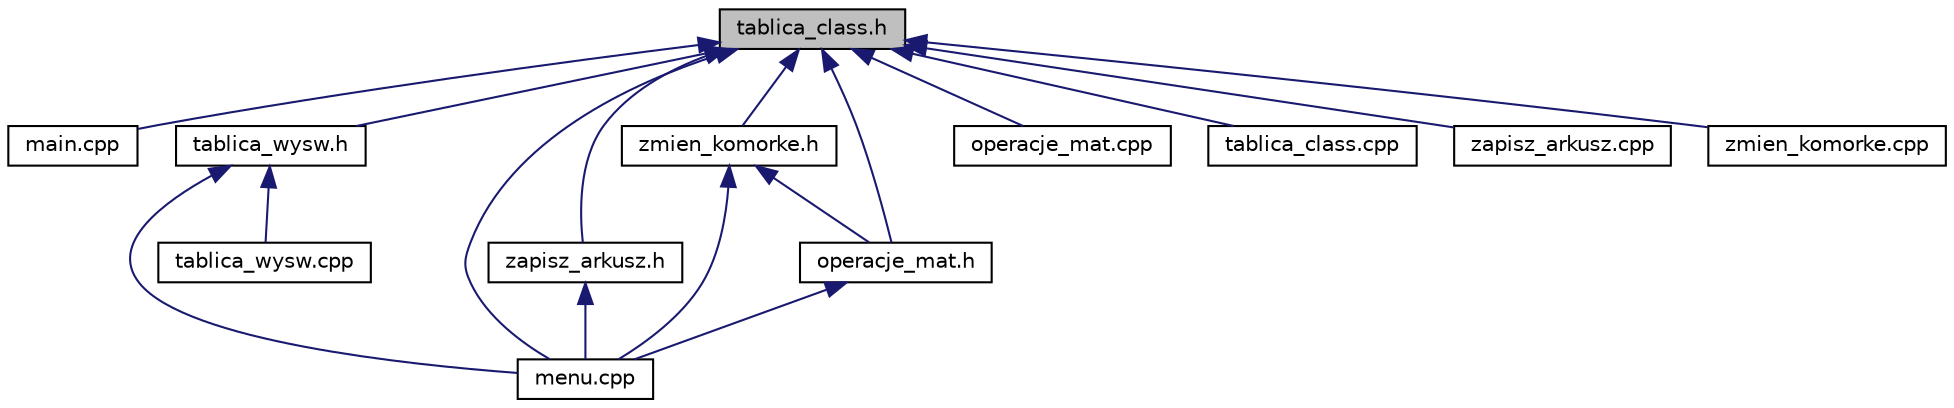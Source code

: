 digraph "tablica_class.h"
{
 // LATEX_PDF_SIZE
  edge [fontname="Helvetica",fontsize="10",labelfontname="Helvetica",labelfontsize="10"];
  node [fontname="Helvetica",fontsize="10",shape=record];
  Node1 [label="tablica_class.h",height=0.2,width=0.4,color="black", fillcolor="grey75", style="filled", fontcolor="black",tooltip=" "];
  Node1 -> Node2 [dir="back",color="midnightblue",fontsize="10",style="solid"];
  Node2 [label="main.cpp",height=0.2,width=0.4,color="black", fillcolor="white", style="filled",URL="$main_8cpp.html",tooltip=" "];
  Node1 -> Node3 [dir="back",color="midnightblue",fontsize="10",style="solid"];
  Node3 [label="tablica_wysw.h",height=0.2,width=0.4,color="black", fillcolor="white", style="filled",URL="$tablica__wysw_8h.html",tooltip=" "];
  Node3 -> Node4 [dir="back",color="midnightblue",fontsize="10",style="solid"];
  Node4 [label="menu.cpp",height=0.2,width=0.4,color="black", fillcolor="white", style="filled",URL="$menu_8cpp.html",tooltip=" "];
  Node3 -> Node5 [dir="back",color="midnightblue",fontsize="10",style="solid"];
  Node5 [label="tablica_wysw.cpp",height=0.2,width=0.4,color="black", fillcolor="white", style="filled",URL="$tablica__wysw_8cpp.html",tooltip=" "];
  Node1 -> Node4 [dir="back",color="midnightblue",fontsize="10",style="solid"];
  Node1 -> Node6 [dir="back",color="midnightblue",fontsize="10",style="solid"];
  Node6 [label="zapisz_arkusz.h",height=0.2,width=0.4,color="black", fillcolor="white", style="filled",URL="$zapisz__arkusz_8h.html",tooltip=" "];
  Node6 -> Node4 [dir="back",color="midnightblue",fontsize="10",style="solid"];
  Node1 -> Node7 [dir="back",color="midnightblue",fontsize="10",style="solid"];
  Node7 [label="zmien_komorke.h",height=0.2,width=0.4,color="black", fillcolor="white", style="filled",URL="$zmien__komorke_8h.html",tooltip=" "];
  Node7 -> Node4 [dir="back",color="midnightblue",fontsize="10",style="solid"];
  Node7 -> Node8 [dir="back",color="midnightblue",fontsize="10",style="solid"];
  Node8 [label="operacje_mat.h",height=0.2,width=0.4,color="black", fillcolor="white", style="filled",URL="$operacje__mat_8h.html",tooltip=" "];
  Node8 -> Node4 [dir="back",color="midnightblue",fontsize="10",style="solid"];
  Node1 -> Node8 [dir="back",color="midnightblue",fontsize="10",style="solid"];
  Node1 -> Node9 [dir="back",color="midnightblue",fontsize="10",style="solid"];
  Node9 [label="operacje_mat.cpp",height=0.2,width=0.4,color="black", fillcolor="white", style="filled",URL="$operacje__mat_8cpp.html",tooltip=" "];
  Node1 -> Node10 [dir="back",color="midnightblue",fontsize="10",style="solid"];
  Node10 [label="tablica_class.cpp",height=0.2,width=0.4,color="black", fillcolor="white", style="filled",URL="$tablica__class_8cpp.html",tooltip=" "];
  Node1 -> Node11 [dir="back",color="midnightblue",fontsize="10",style="solid"];
  Node11 [label="zapisz_arkusz.cpp",height=0.2,width=0.4,color="black", fillcolor="white", style="filled",URL="$zapisz__arkusz_8cpp.html",tooltip=" "];
  Node1 -> Node12 [dir="back",color="midnightblue",fontsize="10",style="solid"];
  Node12 [label="zmien_komorke.cpp",height=0.2,width=0.4,color="black", fillcolor="white", style="filled",URL="$zmien__komorke_8cpp.html",tooltip=" "];
}
